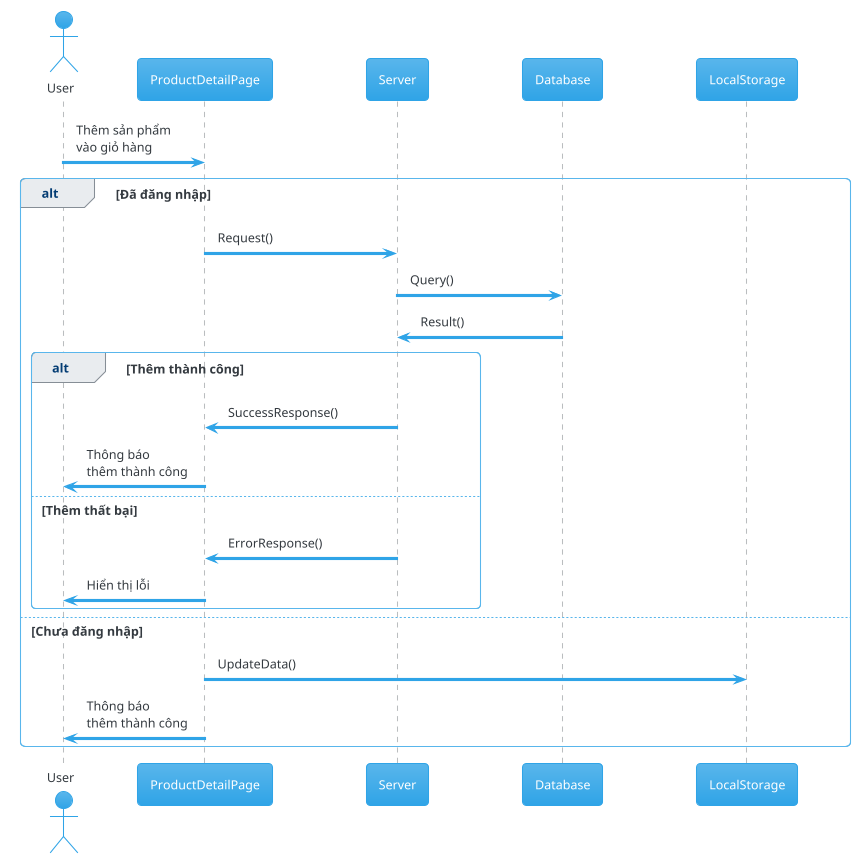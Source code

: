 @startuml 05_add_to_cart
!theme cerulean

actor       User       as u
participant ProductDetailPage as pdp
participant Server as s
participant Database as d
participant LocalStorage as ls

u -> pdp: Thêm sản phẩm\nvào giỏ hàng

alt Đã đăng nhập
  pdp -> s: Request()
  s -> d: Query()
  d -> s: Result()
  alt Thêm thành công
    s -> pdp: SuccessResponse()
    pdp -> u: Thông báo\nthêm thành công
  else Thêm thất bại
    s -> pdp: ErrorResponse()
    pdp -> u: Hiển thị lỗi
  end

else Chưa đăng nhập
  pdp -> ls: UpdateData()
  pdp -> u: Thông báo\nthêm thành công
end

@enduml
